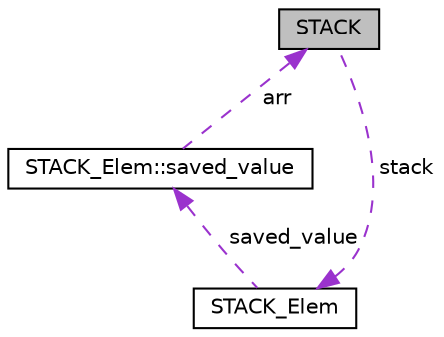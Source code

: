 digraph "STACK"
{
 // LATEX_PDF_SIZE
  edge [fontname="Helvetica",fontsize="10",labelfontname="Helvetica",labelfontsize="10"];
  node [fontname="Helvetica",fontsize="10",shape=record];
  Node1 [label="STACK",height=0.2,width=0.4,color="black", fillcolor="grey75", style="filled", fontcolor="black",tooltip=" "];
  Node2 -> Node1 [dir="back",color="darkorchid3",fontsize="10",style="dashed",label=" stack" ,fontname="Helvetica"];
  Node2 [label="STACK_Elem",height=0.2,width=0.4,color="black", fillcolor="white", style="filled",URL="$structSTACK__Elem.html",tooltip=" "];
  Node3 -> Node2 [dir="back",color="darkorchid3",fontsize="10",style="dashed",label=" saved_value" ,fontname="Helvetica"];
  Node3 [label="STACK_Elem::saved_value",height=0.2,width=0.4,color="black", fillcolor="white", style="filled",URL="$unionSTACK__Elem_1_1saved__value.html",tooltip=" "];
  Node1 -> Node3 [dir="back",color="darkorchid3",fontsize="10",style="dashed",label=" arr" ,fontname="Helvetica"];
}
